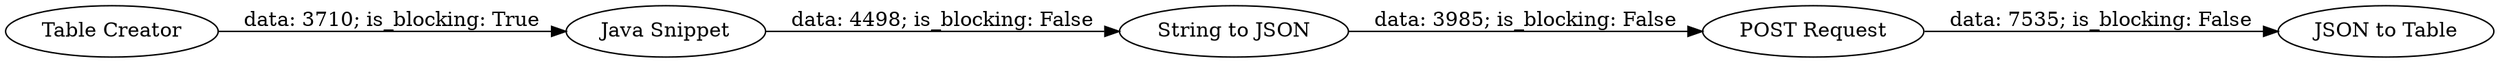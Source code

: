 digraph {
	"4884694992750326718_9" [label="POST Request"]
	"4884694992750326718_8" [label="String to JSON"]
	"4884694992750326718_10" [label="JSON to Table"]
	"4884694992750326718_7" [label="Table Creator"]
	"4884694992750326718_6" [label="Java Snippet"]
	"4884694992750326718_6" -> "4884694992750326718_8" [label="data: 4498; is_blocking: False"]
	"4884694992750326718_7" -> "4884694992750326718_6" [label="data: 3710; is_blocking: True"]
	"4884694992750326718_9" -> "4884694992750326718_10" [label="data: 7535; is_blocking: False"]
	"4884694992750326718_8" -> "4884694992750326718_9" [label="data: 3985; is_blocking: False"]
	rankdir=LR
}
